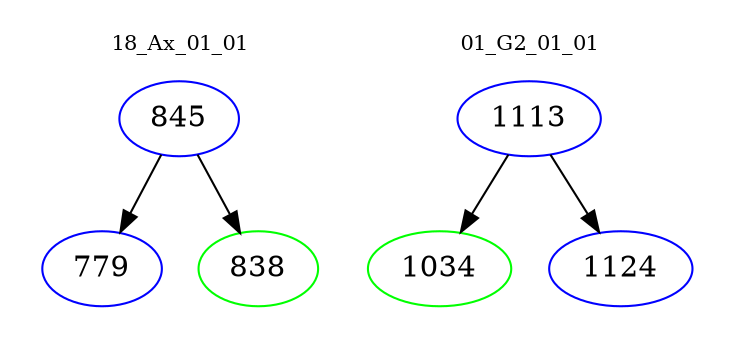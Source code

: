 digraph{
subgraph cluster_0 {
color = white
label = "18_Ax_01_01";
fontsize=10;
T0_845 [label="845", color="blue"]
T0_845 -> T0_779 [color="black"]
T0_779 [label="779", color="blue"]
T0_845 -> T0_838 [color="black"]
T0_838 [label="838", color="green"]
}
subgraph cluster_1 {
color = white
label = "01_G2_01_01";
fontsize=10;
T1_1113 [label="1113", color="blue"]
T1_1113 -> T1_1034 [color="black"]
T1_1034 [label="1034", color="green"]
T1_1113 -> T1_1124 [color="black"]
T1_1124 [label="1124", color="blue"]
}
}
